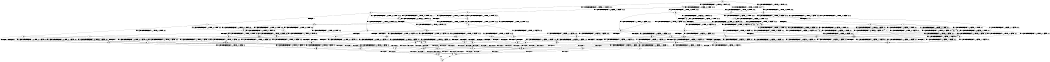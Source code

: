 digraph BCG {
size = "7, 10.5";
center = TRUE;
node [shape = circle];
0 [peripheries = 2];
0 -> 1 [label = "EX !0 !ATOMIC_EXCH_BRANCH (1, +0, TRUE, +0, 1, TRUE) !:0:1:2:"];
0 -> 2 [label = "EX !1 !ATOMIC_EXCH_BRANCH (1, +0, FALSE, +1, 1, FALSE) !:0:1:2:"];
0 -> 3 [label = "EX !2 !ATOMIC_EXCH_BRANCH (1, +1, TRUE, +0, 2, TRUE) !:0:1:2:"];
0 -> 4 [label = "EX !0 !ATOMIC_EXCH_BRANCH (1, +0, TRUE, +0, 1, TRUE) !:0:1:2:"];
1 -> 5 [label = "EX !2 !ATOMIC_EXCH_BRANCH (1, +1, TRUE, +0, 2, TRUE) !:0:1:2:"];
2 -> 6 [label = "EX !0 !ATOMIC_EXCH_BRANCH (1, +0, TRUE, +0, 1, TRUE) !:0:1:2:"];
2 -> 7 [label = "TERMINATE !1"];
2 -> 8 [label = "EX !2 !ATOMIC_EXCH_BRANCH (1, +1, TRUE, +0, 2, TRUE) !:0:1:2:"];
2 -> 9 [label = "EX !0 !ATOMIC_EXCH_BRANCH (1, +0, TRUE, +0, 1, TRUE) !:0:1:2:"];
3 -> 10 [label = "EX !0 !ATOMIC_EXCH_BRANCH (1, +0, TRUE, +0, 1, FALSE) !:0:1:2:"];
3 -> 11 [label = "TERMINATE !2"];
3 -> 12 [label = "EX !1 !ATOMIC_EXCH_BRANCH (1, +0, FALSE, +1, 1, TRUE) !:0:1:2:"];
3 -> 13 [label = "EX !0 !ATOMIC_EXCH_BRANCH (1, +0, TRUE, +0, 1, FALSE) !:0:1:2:"];
4 -> 5 [label = "EX !2 !ATOMIC_EXCH_BRANCH (1, +1, TRUE, +0, 2, TRUE) !:0:1:2:"];
4 -> 14 [label = "EX !1 !ATOMIC_EXCH_BRANCH (1, +0, FALSE, +1, 1, FALSE) !:0:1:2:"];
4 -> 15 [label = "EX !2 !ATOMIC_EXCH_BRANCH (1, +1, TRUE, +0, 2, TRUE) !:0:1:2:"];
4 -> 4 [label = "EX !0 !ATOMIC_EXCH_BRANCH (1, +0, TRUE, +0, 1, TRUE) !:0:1:2:"];
5 -> 10 [label = "EX !0 !ATOMIC_EXCH_BRANCH (1, +0, TRUE, +0, 1, FALSE) !:0:1:2:"];
6 -> 16 [label = "EX !2 !ATOMIC_EXCH_BRANCH (1, +1, TRUE, +0, 2, TRUE) !:0:1:2:"];
7 -> 17 [label = "EX !0 !ATOMIC_EXCH_BRANCH (1, +0, TRUE, +0, 1, TRUE) !:0:2:"];
7 -> 18 [label = "EX !2 !ATOMIC_EXCH_BRANCH (1, +1, TRUE, +0, 2, TRUE) !:0:2:"];
7 -> 19 [label = "EX !0 !ATOMIC_EXCH_BRANCH (1, +0, TRUE, +0, 1, TRUE) !:0:2:"];
8 -> 20 [label = "EX !0 !ATOMIC_EXCH_BRANCH (1, +0, TRUE, +0, 1, FALSE) !:0:1:2:"];
8 -> 21 [label = "TERMINATE !1"];
8 -> 22 [label = "TERMINATE !2"];
8 -> 23 [label = "EX !0 !ATOMIC_EXCH_BRANCH (1, +0, TRUE, +0, 1, FALSE) !:0:1:2:"];
9 -> 16 [label = "EX !2 !ATOMIC_EXCH_BRANCH (1, +1, TRUE, +0, 2, TRUE) !:0:1:2:"];
9 -> 24 [label = "TERMINATE !1"];
9 -> 25 [label = "EX !2 !ATOMIC_EXCH_BRANCH (1, +1, TRUE, +0, 2, TRUE) !:0:1:2:"];
9 -> 9 [label = "EX !0 !ATOMIC_EXCH_BRANCH (1, +0, TRUE, +0, 1, TRUE) !:0:1:2:"];
10 -> 26 [label = "EX !1 !ATOMIC_EXCH_BRANCH (1, +0, FALSE, +1, 1, FALSE) !:0:1:2:"];
11 -> 27 [label = "EX !0 !ATOMIC_EXCH_BRANCH (1, +0, TRUE, +0, 1, FALSE) !:0:1:"];
11 -> 28 [label = "EX !1 !ATOMIC_EXCH_BRANCH (1, +0, FALSE, +1, 1, TRUE) !:0:1:"];
11 -> 29 [label = "EX !0 !ATOMIC_EXCH_BRANCH (1, +0, TRUE, +0, 1, FALSE) !:0:1:"];
12 -> 30 [label = "EX !0 !ATOMIC_EXCH_BRANCH (1, +0, TRUE, +0, 1, FALSE) !:0:1:2:"];
12 -> 31 [label = "TERMINATE !2"];
12 -> 32 [label = "EX !0 !ATOMIC_EXCH_BRANCH (1, +0, TRUE, +0, 1, FALSE) !:0:1:2:"];
12 -> 12 [label = "EX !1 !ATOMIC_EXCH_BRANCH (1, +0, FALSE, +1, 1, TRUE) !:0:1:2:"];
13 -> 26 [label = "EX !1 !ATOMIC_EXCH_BRANCH (1, +0, FALSE, +1, 1, FALSE) !:0:1:2:"];
13 -> 33 [label = "TERMINATE !2"];
13 -> 34 [label = "TERMINATE !0"];
13 -> 35 [label = "EX !1 !ATOMIC_EXCH_BRANCH (1, +0, FALSE, +1, 1, FALSE) !:0:1:2:"];
14 -> 6 [label = "EX !0 !ATOMIC_EXCH_BRANCH (1, +0, TRUE, +0, 1, TRUE) !:0:1:2:"];
14 -> 24 [label = "TERMINATE !1"];
14 -> 25 [label = "EX !2 !ATOMIC_EXCH_BRANCH (1, +1, TRUE, +0, 2, TRUE) !:0:1:2:"];
14 -> 9 [label = "EX !0 !ATOMIC_EXCH_BRANCH (1, +0, TRUE, +0, 1, TRUE) !:0:1:2:"];
15 -> 10 [label = "EX !0 !ATOMIC_EXCH_BRANCH (1, +0, TRUE, +0, 1, FALSE) !:0:1:2:"];
15 -> 36 [label = "TERMINATE !2"];
15 -> 37 [label = "EX !1 !ATOMIC_EXCH_BRANCH (1, +0, FALSE, +1, 1, TRUE) !:0:1:2:"];
15 -> 13 [label = "EX !0 !ATOMIC_EXCH_BRANCH (1, +0, TRUE, +0, 1, FALSE) !:0:1:2:"];
16 -> 20 [label = "EX !0 !ATOMIC_EXCH_BRANCH (1, +0, TRUE, +0, 1, FALSE) !:0:1:2:"];
17 -> 38 [label = "EX !2 !ATOMIC_EXCH_BRANCH (1, +1, TRUE, +0, 2, TRUE) !:0:2:"];
18 -> 39 [label = "EX !0 !ATOMIC_EXCH_BRANCH (1, +0, TRUE, +0, 1, FALSE) !:0:2:"];
18 -> 40 [label = "TERMINATE !2"];
18 -> 41 [label = "EX !0 !ATOMIC_EXCH_BRANCH (1, +0, TRUE, +0, 1, FALSE) !:0:2:"];
19 -> 38 [label = "EX !2 !ATOMIC_EXCH_BRANCH (1, +1, TRUE, +0, 2, TRUE) !:0:2:"];
19 -> 42 [label = "EX !2 !ATOMIC_EXCH_BRANCH (1, +1, TRUE, +0, 2, TRUE) !:0:2:"];
19 -> 19 [label = "EX !0 !ATOMIC_EXCH_BRANCH (1, +0, TRUE, +0, 1, TRUE) !:0:2:"];
20 -> 43 [label = "TERMINATE !0"];
21 -> 39 [label = "EX !0 !ATOMIC_EXCH_BRANCH (1, +0, TRUE, +0, 1, FALSE) !:0:2:"];
21 -> 40 [label = "TERMINATE !2"];
21 -> 41 [label = "EX !0 !ATOMIC_EXCH_BRANCH (1, +0, TRUE, +0, 1, FALSE) !:0:2:"];
22 -> 44 [label = "EX !0 !ATOMIC_EXCH_BRANCH (1, +0, TRUE, +0, 1, FALSE) !:0:1:"];
22 -> 40 [label = "TERMINATE !1"];
22 -> 45 [label = "EX !0 !ATOMIC_EXCH_BRANCH (1, +0, TRUE, +0, 1, FALSE) !:0:1:"];
23 -> 43 [label = "TERMINATE !0"];
23 -> 46 [label = "TERMINATE !1"];
23 -> 47 [label = "TERMINATE !2"];
23 -> 48 [label = "TERMINATE !0"];
24 -> 17 [label = "EX !0 !ATOMIC_EXCH_BRANCH (1, +0, TRUE, +0, 1, TRUE) !:0:2:"];
24 -> 42 [label = "EX !2 !ATOMIC_EXCH_BRANCH (1, +1, TRUE, +0, 2, TRUE) !:0:2:"];
24 -> 19 [label = "EX !0 !ATOMIC_EXCH_BRANCH (1, +0, TRUE, +0, 1, TRUE) !:0:2:"];
25 -> 20 [label = "EX !0 !ATOMIC_EXCH_BRANCH (1, +0, TRUE, +0, 1, FALSE) !:0:1:2:"];
25 -> 49 [label = "TERMINATE !1"];
25 -> 50 [label = "TERMINATE !2"];
25 -> 23 [label = "EX !0 !ATOMIC_EXCH_BRANCH (1, +0, TRUE, +0, 1, FALSE) !:0:1:2:"];
26 -> 43 [label = "TERMINATE !0"];
27 -> 51 [label = "EX !1 !ATOMIC_EXCH_BRANCH (1, +0, FALSE, +1, 1, FALSE) !:0:1:"];
28 -> 52 [label = "EX !0 !ATOMIC_EXCH_BRANCH (1, +0, TRUE, +0, 1, FALSE) !:0:1:"];
28 -> 53 [label = "EX !0 !ATOMIC_EXCH_BRANCH (1, +0, TRUE, +0, 1, FALSE) !:0:1:"];
28 -> 28 [label = "EX !1 !ATOMIC_EXCH_BRANCH (1, +0, FALSE, +1, 1, TRUE) !:0:1:"];
29 -> 51 [label = "EX !1 !ATOMIC_EXCH_BRANCH (1, +0, FALSE, +1, 1, FALSE) !:0:1:"];
29 -> 54 [label = "TERMINATE !0"];
29 -> 55 [label = "EX !1 !ATOMIC_EXCH_BRANCH (1, +0, FALSE, +1, 1, FALSE) !:0:1:"];
30 -> 26 [label = "EX !1 !ATOMIC_EXCH_BRANCH (1, +0, FALSE, +1, 1, FALSE) !:0:1:2:"];
31 -> 56 [label = "EX !1 !ATOMIC_EXCH_BRANCH (1, +0, FALSE, +1, 1, TRUE) !:0:1:"];
31 -> 53 [label = "EX !0 !ATOMIC_EXCH_BRANCH (1, +0, TRUE, +0, 1, FALSE) !:0:1:"];
31 -> 28 [label = "EX !1 !ATOMIC_EXCH_BRANCH (1, +0, FALSE, +1, 1, TRUE) !:0:1:"];
32 -> 26 [label = "EX !1 !ATOMIC_EXCH_BRANCH (1, +0, FALSE, +1, 1, FALSE) !:0:1:2:"];
32 -> 57 [label = "TERMINATE !2"];
32 -> 58 [label = "TERMINATE !0"];
32 -> 35 [label = "EX !1 !ATOMIC_EXCH_BRANCH (1, +0, FALSE, +1, 1, FALSE) !:0:1:2:"];
33 -> 51 [label = "EX !1 !ATOMIC_EXCH_BRANCH (1, +0, FALSE, +1, 1, FALSE) !:0:1:"];
33 -> 54 [label = "TERMINATE !0"];
33 -> 55 [label = "EX !1 !ATOMIC_EXCH_BRANCH (1, +0, FALSE, +1, 1, FALSE) !:0:1:"];
34 -> 59 [label = "EX !1 !ATOMIC_EXCH_BRANCH (1, +0, FALSE, +1, 1, FALSE) !:1:2:"];
34 -> 54 [label = "TERMINATE !2"];
34 -> 60 [label = "EX !1 !ATOMIC_EXCH_BRANCH (1, +0, FALSE, +1, 1, FALSE) !:1:2:"];
35 -> 43 [label = "TERMINATE !0"];
35 -> 46 [label = "TERMINATE !1"];
35 -> 47 [label = "TERMINATE !2"];
35 -> 48 [label = "TERMINATE !0"];
36 -> 27 [label = "EX !0 !ATOMIC_EXCH_BRANCH (1, +0, TRUE, +0, 1, FALSE) !:0:1:"];
36 -> 61 [label = "EX !1 !ATOMIC_EXCH_BRANCH (1, +0, FALSE, +1, 1, TRUE) !:0:1:"];
36 -> 29 [label = "EX !0 !ATOMIC_EXCH_BRANCH (1, +0, TRUE, +0, 1, FALSE) !:0:1:"];
37 -> 30 [label = "EX !0 !ATOMIC_EXCH_BRANCH (1, +0, TRUE, +0, 1, FALSE) !:0:1:2:"];
37 -> 62 [label = "TERMINATE !2"];
37 -> 37 [label = "EX !1 !ATOMIC_EXCH_BRANCH (1, +0, FALSE, +1, 1, TRUE) !:0:1:2:"];
37 -> 32 [label = "EX !0 !ATOMIC_EXCH_BRANCH (1, +0, TRUE, +0, 1, FALSE) !:0:1:2:"];
38 -> 39 [label = "EX !0 !ATOMIC_EXCH_BRANCH (1, +0, TRUE, +0, 1, FALSE) !:0:2:"];
39 -> 63 [label = "TERMINATE !0"];
40 -> 64 [label = "EX !0 !ATOMIC_EXCH_BRANCH (1, +0, TRUE, +0, 1, FALSE) !:0:"];
40 -> 65 [label = "EX !0 !ATOMIC_EXCH_BRANCH (1, +0, TRUE, +0, 1, FALSE) !:0:"];
41 -> 63 [label = "TERMINATE !0"];
41 -> 66 [label = "TERMINATE !2"];
41 -> 67 [label = "TERMINATE !0"];
42 -> 39 [label = "EX !0 !ATOMIC_EXCH_BRANCH (1, +0, TRUE, +0, 1, FALSE) !:0:2:"];
42 -> 68 [label = "TERMINATE !2"];
42 -> 41 [label = "EX !0 !ATOMIC_EXCH_BRANCH (1, +0, TRUE, +0, 1, FALSE) !:0:2:"];
43 -> 69 [label = "TERMINATE !2"];
44 -> 69 [label = "TERMINATE !0"];
45 -> 69 [label = "TERMINATE !0"];
45 -> 66 [label = "TERMINATE !1"];
45 -> 70 [label = "TERMINATE !0"];
46 -> 63 [label = "TERMINATE !0"];
46 -> 66 [label = "TERMINATE !2"];
46 -> 67 [label = "TERMINATE !0"];
47 -> 69 [label = "TERMINATE !0"];
47 -> 66 [label = "TERMINATE !1"];
47 -> 70 [label = "TERMINATE !0"];
48 -> 69 [label = "TERMINATE !2"];
48 -> 67 [label = "TERMINATE !1"];
48 -> 70 [label = "TERMINATE !2"];
49 -> 39 [label = "EX !0 !ATOMIC_EXCH_BRANCH (1, +0, TRUE, +0, 1, FALSE) !:0:2:"];
49 -> 68 [label = "TERMINATE !2"];
49 -> 41 [label = "EX !0 !ATOMIC_EXCH_BRANCH (1, +0, TRUE, +0, 1, FALSE) !:0:2:"];
50 -> 44 [label = "EX !0 !ATOMIC_EXCH_BRANCH (1, +0, TRUE, +0, 1, FALSE) !:0:1:"];
50 -> 68 [label = "TERMINATE !1"];
50 -> 45 [label = "EX !0 !ATOMIC_EXCH_BRANCH (1, +0, TRUE, +0, 1, FALSE) !:0:1:"];
51 -> 69 [label = "TERMINATE !0"];
52 -> 51 [label = "EX !1 !ATOMIC_EXCH_BRANCH (1, +0, FALSE, +1, 1, FALSE) !:0:1:"];
53 -> 51 [label = "EX !1 !ATOMIC_EXCH_BRANCH (1, +0, FALSE, +1, 1, FALSE) !:0:1:"];
53 -> 71 [label = "TERMINATE !0"];
53 -> 55 [label = "EX !1 !ATOMIC_EXCH_BRANCH (1, +0, FALSE, +1, 1, FALSE) !:0:1:"];
54 -> 72 [label = "EX !1 !ATOMIC_EXCH_BRANCH (1, +0, FALSE, +1, 1, FALSE) !:1:"];
54 -> 73 [label = "EX !1 !ATOMIC_EXCH_BRANCH (1, +0, FALSE, +1, 1, FALSE) !:1:"];
55 -> 69 [label = "TERMINATE !0"];
55 -> 66 [label = "TERMINATE !1"];
55 -> 70 [label = "TERMINATE !0"];
56 -> 52 [label = "EX !0 !ATOMIC_EXCH_BRANCH (1, +0, TRUE, +0, 1, FALSE) !:0:1:"];
57 -> 51 [label = "EX !1 !ATOMIC_EXCH_BRANCH (1, +0, FALSE, +1, 1, FALSE) !:0:1:"];
57 -> 71 [label = "TERMINATE !0"];
57 -> 55 [label = "EX !1 !ATOMIC_EXCH_BRANCH (1, +0, FALSE, +1, 1, FALSE) !:0:1:"];
58 -> 59 [label = "EX !1 !ATOMIC_EXCH_BRANCH (1, +0, FALSE, +1, 1, FALSE) !:1:2:"];
58 -> 71 [label = "TERMINATE !2"];
58 -> 60 [label = "EX !1 !ATOMIC_EXCH_BRANCH (1, +0, FALSE, +1, 1, FALSE) !:1:2:"];
59 -> 69 [label = "TERMINATE !2"];
60 -> 69 [label = "TERMINATE !2"];
60 -> 67 [label = "TERMINATE !1"];
60 -> 70 [label = "TERMINATE !2"];
61 -> 52 [label = "EX !0 !ATOMIC_EXCH_BRANCH (1, +0, TRUE, +0, 1, FALSE) !:0:1:"];
61 -> 61 [label = "EX !1 !ATOMIC_EXCH_BRANCH (1, +0, FALSE, +1, 1, TRUE) !:0:1:"];
61 -> 53 [label = "EX !0 !ATOMIC_EXCH_BRANCH (1, +0, TRUE, +0, 1, FALSE) !:0:1:"];
62 -> 52 [label = "EX !0 !ATOMIC_EXCH_BRANCH (1, +0, TRUE, +0, 1, FALSE) !:0:1:"];
62 -> 61 [label = "EX !1 !ATOMIC_EXCH_BRANCH (1, +0, FALSE, +1, 1, TRUE) !:0:1:"];
62 -> 53 [label = "EX !0 !ATOMIC_EXCH_BRANCH (1, +0, TRUE, +0, 1, FALSE) !:0:1:"];
63 -> 74 [label = "TERMINATE !2"];
64 -> 74 [label = "TERMINATE !0"];
65 -> 74 [label = "TERMINATE !0"];
65 -> 75 [label = "TERMINATE !0"];
66 -> 74 [label = "TERMINATE !0"];
66 -> 75 [label = "TERMINATE !0"];
67 -> 74 [label = "TERMINATE !2"];
67 -> 75 [label = "TERMINATE !2"];
68 -> 64 [label = "EX !0 !ATOMIC_EXCH_BRANCH (1, +0, TRUE, +0, 1, FALSE) !:0:"];
68 -> 65 [label = "EX !0 !ATOMIC_EXCH_BRANCH (1, +0, TRUE, +0, 1, FALSE) !:0:"];
69 -> 74 [label = "TERMINATE !1"];
70 -> 74 [label = "TERMINATE !1"];
70 -> 75 [label = "TERMINATE !1"];
71 -> 72 [label = "EX !1 !ATOMIC_EXCH_BRANCH (1, +0, FALSE, +1, 1, FALSE) !:1:"];
71 -> 73 [label = "EX !1 !ATOMIC_EXCH_BRANCH (1, +0, FALSE, +1, 1, FALSE) !:1:"];
72 -> 74 [label = "TERMINATE !1"];
73 -> 74 [label = "TERMINATE !1"];
73 -> 75 [label = "TERMINATE !1"];
74 -> 76 [label = "exit"];
75 -> 76 [label = "exit"];
}
